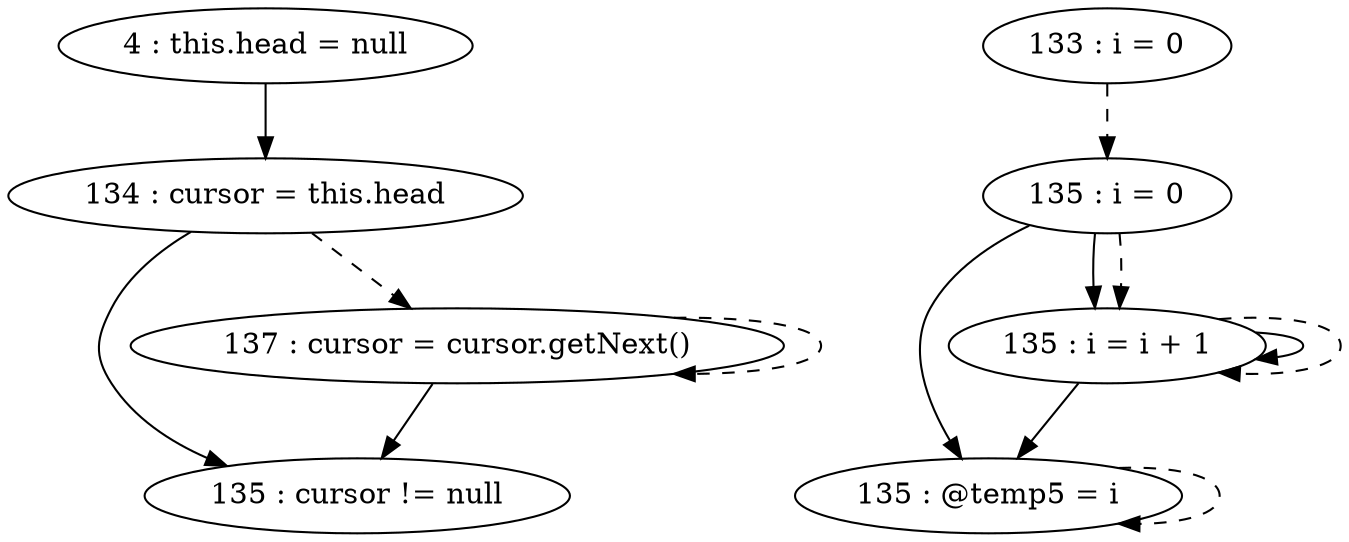 digraph G {
"4 : this.head = null"
"4 : this.head = null" -> "134 : cursor = this.head"
"133 : i = 0"
"133 : i = 0" -> "135 : i = 0" [style=dashed]
"134 : cursor = this.head"
"134 : cursor = this.head" -> "135 : cursor != null"
"134 : cursor = this.head" -> "137 : cursor = cursor.getNext()" [style=dashed]
"135 : i = 0"
"135 : i = 0" -> "135 : @temp5 = i"
"135 : i = 0" -> "135 : i = i + 1"
"135 : i = 0" -> "135 : i = i + 1" [style=dashed]
"135 : cursor != null"
"137 : cursor = cursor.getNext()"
"137 : cursor = cursor.getNext()" -> "135 : cursor != null"
"137 : cursor = cursor.getNext()" -> "137 : cursor = cursor.getNext()" [style=dashed]
"135 : @temp5 = i"
"135 : @temp5 = i" -> "135 : @temp5 = i" [style=dashed]
"135 : i = i + 1"
"135 : i = i + 1" -> "135 : @temp5 = i"
"135 : i = i + 1" -> "135 : i = i + 1"
"135 : i = i + 1" -> "135 : i = i + 1" [style=dashed]
}